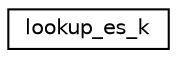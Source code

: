 digraph "Graphical Class Hierarchy"
{
 // INTERACTIVE_SVG=YES
 // LATEX_PDF_SIZE
  edge [fontname="Helvetica",fontsize="10",labelfontname="Helvetica",labelfontsize="10"];
  node [fontname="Helvetica",fontsize="10",shape=record];
  rankdir="LR";
  Node0 [label="lookup_es_k",height=0.2,width=0.4,color="black", fillcolor="white", style="filled",URL="$interfacesat__vapor__pres__k__mod_1_1lookup__es__k.html",tooltip=" "];
}
